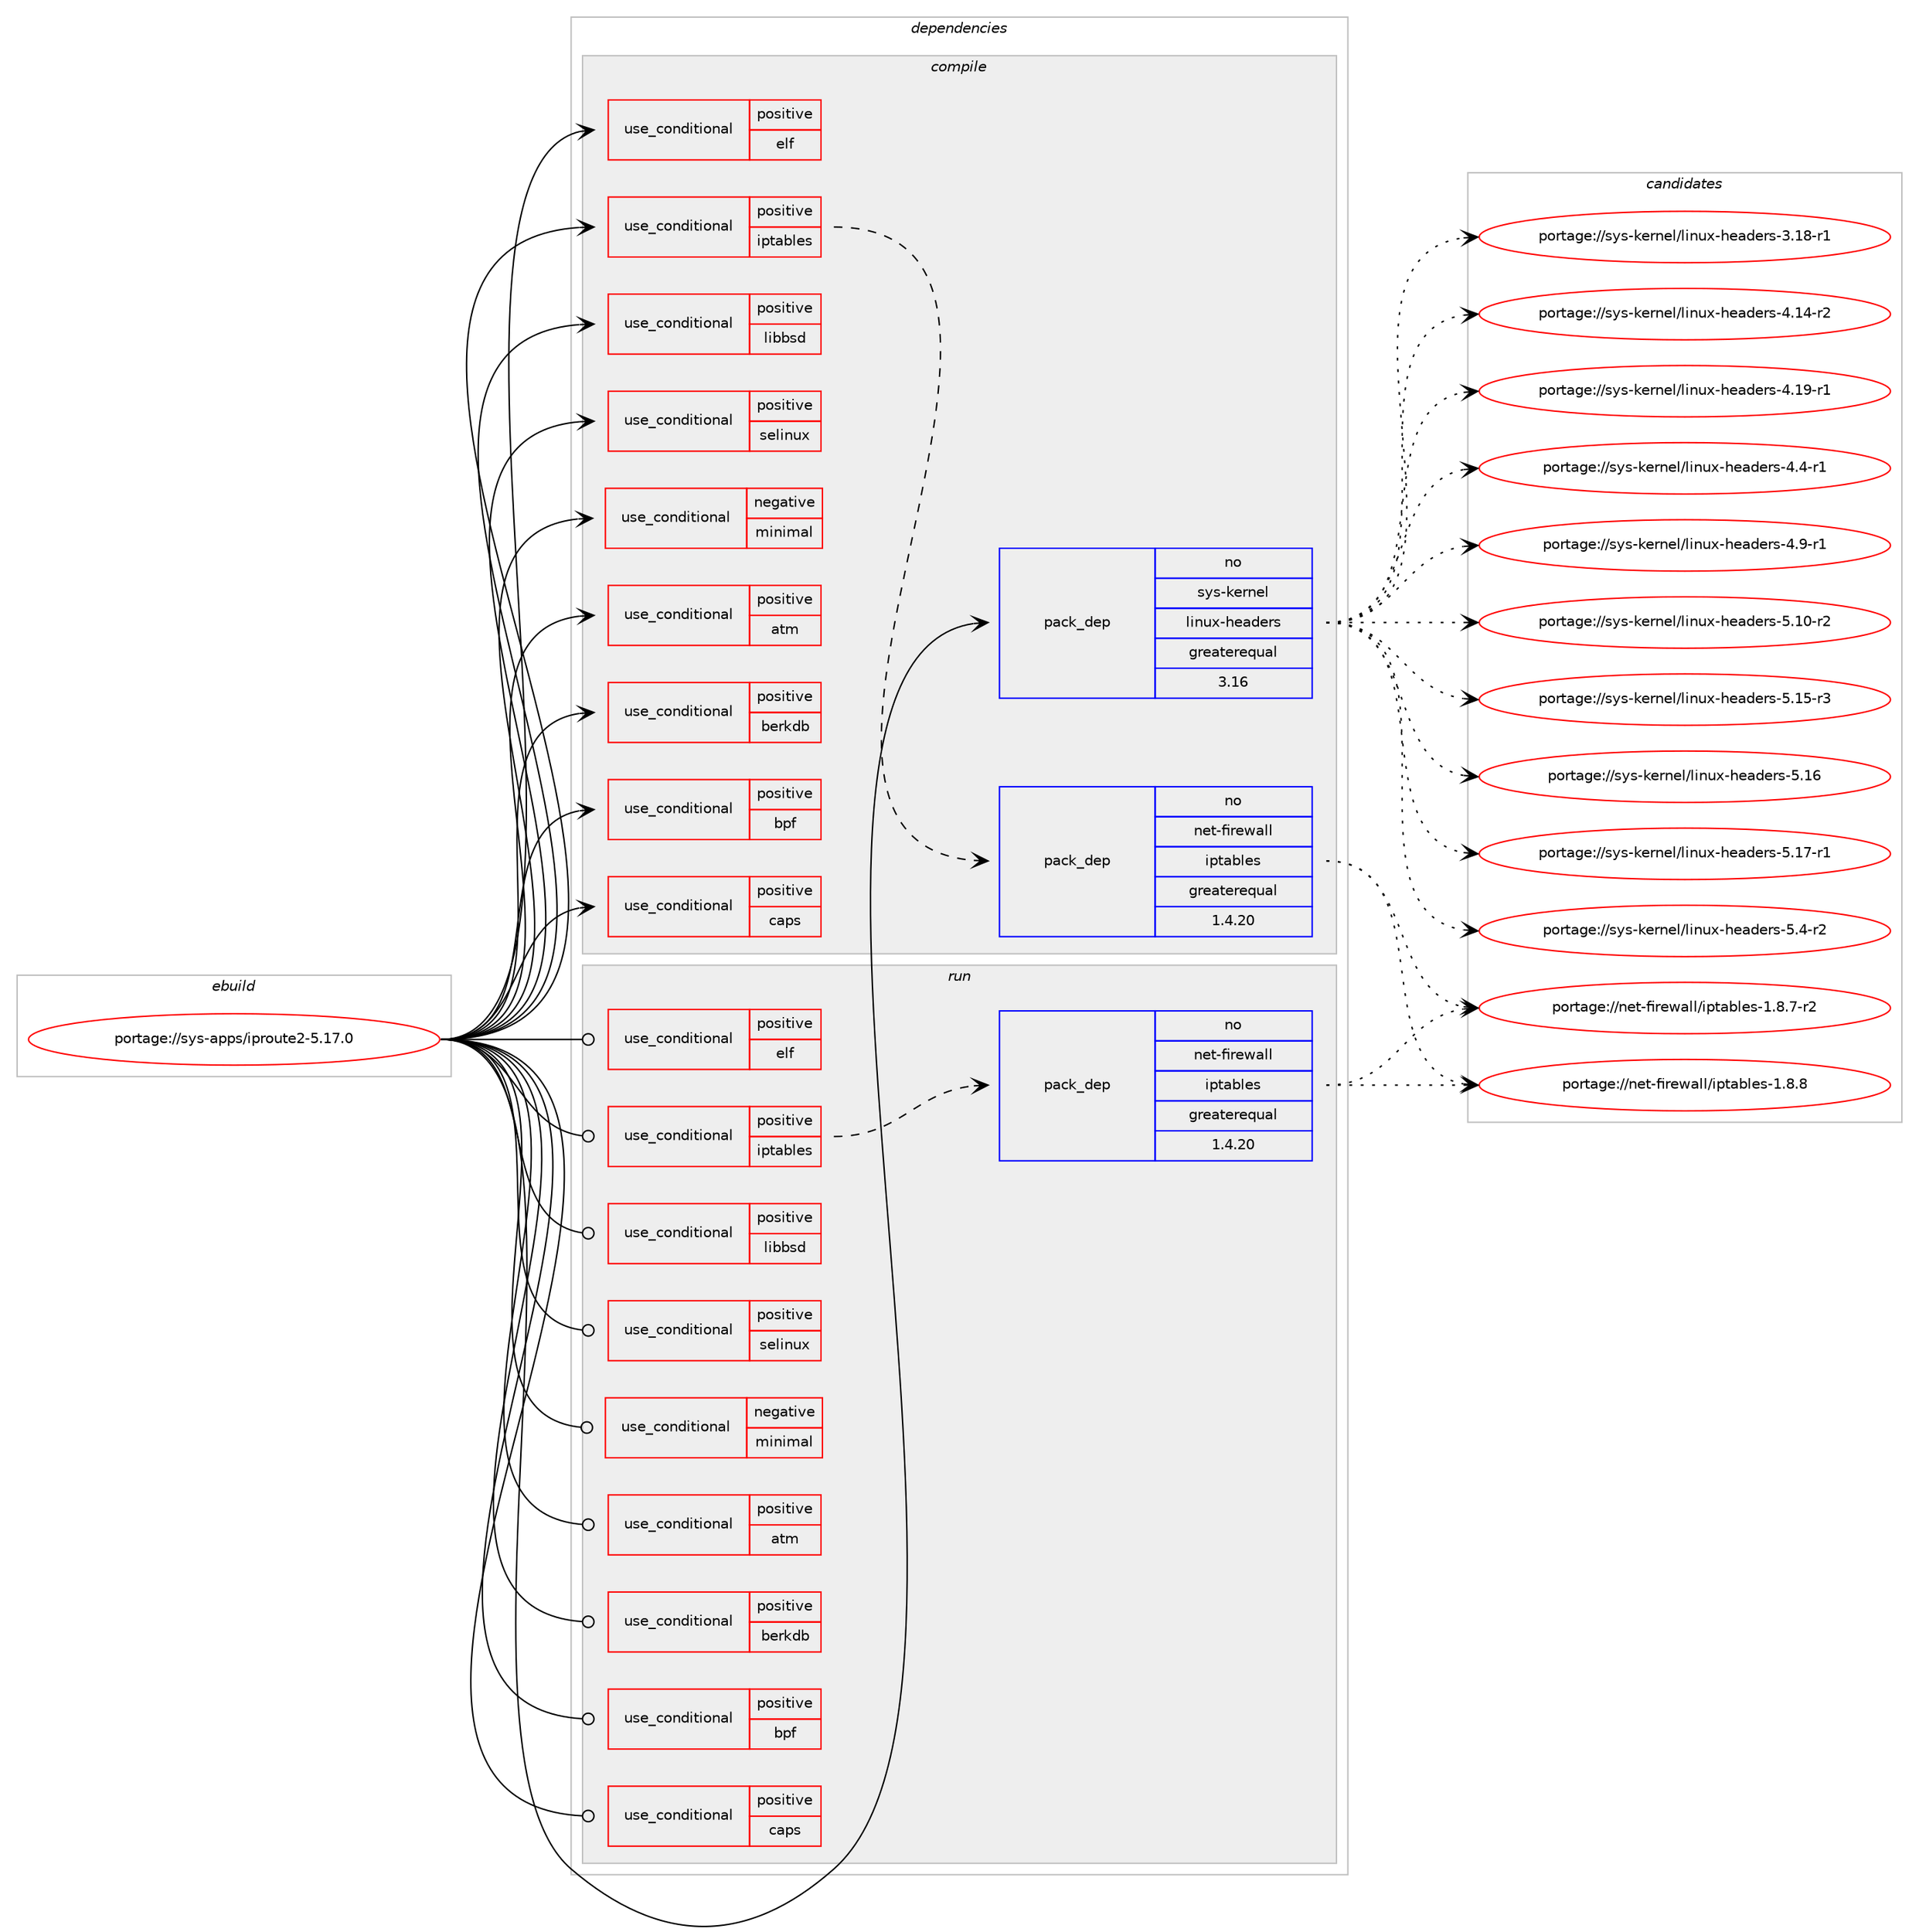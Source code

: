 digraph prolog {

# *************
# Graph options
# *************

newrank=true;
concentrate=true;
compound=true;
graph [rankdir=LR,fontname=Helvetica,fontsize=10,ranksep=1.5];#, ranksep=2.5, nodesep=0.2];
edge  [arrowhead=vee];
node  [fontname=Helvetica,fontsize=10];

# **********
# The ebuild
# **********

subgraph cluster_leftcol {
color=gray;
label=<<i>ebuild</i>>;
id [label="portage://sys-apps/iproute2-5.17.0", color=red, width=4, href="../sys-apps/iproute2-5.17.0.svg"];
}

# ****************
# The dependencies
# ****************

subgraph cluster_midcol {
color=gray;
label=<<i>dependencies</i>>;
subgraph cluster_compile {
fillcolor="#eeeeee";
style=filled;
label=<<i>compile</i>>;
subgraph cond417 {
dependency1535 [label=<<TABLE BORDER="0" CELLBORDER="1" CELLSPACING="0" CELLPADDING="4"><TR><TD ROWSPAN="3" CELLPADDING="10">use_conditional</TD></TR><TR><TD>negative</TD></TR><TR><TD>minimal</TD></TR></TABLE>>, shape=none, color=red];
# *** BEGIN UNKNOWN DEPENDENCY TYPE (TODO) ***
# dependency1535 -> package_dependency(portage://sys-apps/iproute2-5.17.0,install,no,net-libs,libmnl,none,[,,],any_same_slot,[])
# *** END UNKNOWN DEPENDENCY TYPE (TODO) ***

}
id:e -> dependency1535:w [weight=20,style="solid",arrowhead="vee"];
subgraph cond418 {
dependency1536 [label=<<TABLE BORDER="0" CELLBORDER="1" CELLSPACING="0" CELLPADDING="4"><TR><TD ROWSPAN="3" CELLPADDING="10">use_conditional</TD></TR><TR><TD>positive</TD></TR><TR><TD>atm</TD></TR></TABLE>>, shape=none, color=red];
# *** BEGIN UNKNOWN DEPENDENCY TYPE (TODO) ***
# dependency1536 -> package_dependency(portage://sys-apps/iproute2-5.17.0,install,no,net-dialup,linux-atm,none,[,,],[],[])
# *** END UNKNOWN DEPENDENCY TYPE (TODO) ***

}
id:e -> dependency1536:w [weight=20,style="solid",arrowhead="vee"];
subgraph cond419 {
dependency1537 [label=<<TABLE BORDER="0" CELLBORDER="1" CELLSPACING="0" CELLPADDING="4"><TR><TD ROWSPAN="3" CELLPADDING="10">use_conditional</TD></TR><TR><TD>positive</TD></TR><TR><TD>berkdb</TD></TR></TABLE>>, shape=none, color=red];
# *** BEGIN UNKNOWN DEPENDENCY TYPE (TODO) ***
# dependency1537 -> package_dependency(portage://sys-apps/iproute2-5.17.0,install,no,sys-libs,db,none,[,,],any_same_slot,[])
# *** END UNKNOWN DEPENDENCY TYPE (TODO) ***

}
id:e -> dependency1537:w [weight=20,style="solid",arrowhead="vee"];
subgraph cond420 {
dependency1538 [label=<<TABLE BORDER="0" CELLBORDER="1" CELLSPACING="0" CELLPADDING="4"><TR><TD ROWSPAN="3" CELLPADDING="10">use_conditional</TD></TR><TR><TD>positive</TD></TR><TR><TD>bpf</TD></TR></TABLE>>, shape=none, color=red];
# *** BEGIN UNKNOWN DEPENDENCY TYPE (TODO) ***
# dependency1538 -> package_dependency(portage://sys-apps/iproute2-5.17.0,install,no,dev-libs,libbpf,none,[,,],any_same_slot,[])
# *** END UNKNOWN DEPENDENCY TYPE (TODO) ***

}
id:e -> dependency1538:w [weight=20,style="solid",arrowhead="vee"];
subgraph cond421 {
dependency1539 [label=<<TABLE BORDER="0" CELLBORDER="1" CELLSPACING="0" CELLPADDING="4"><TR><TD ROWSPAN="3" CELLPADDING="10">use_conditional</TD></TR><TR><TD>positive</TD></TR><TR><TD>caps</TD></TR></TABLE>>, shape=none, color=red];
# *** BEGIN UNKNOWN DEPENDENCY TYPE (TODO) ***
# dependency1539 -> package_dependency(portage://sys-apps/iproute2-5.17.0,install,no,sys-libs,libcap,none,[,,],[],[])
# *** END UNKNOWN DEPENDENCY TYPE (TODO) ***

}
id:e -> dependency1539:w [weight=20,style="solid",arrowhead="vee"];
subgraph cond422 {
dependency1540 [label=<<TABLE BORDER="0" CELLBORDER="1" CELLSPACING="0" CELLPADDING="4"><TR><TD ROWSPAN="3" CELLPADDING="10">use_conditional</TD></TR><TR><TD>positive</TD></TR><TR><TD>elf</TD></TR></TABLE>>, shape=none, color=red];
# *** BEGIN UNKNOWN DEPENDENCY TYPE (TODO) ***
# dependency1540 -> package_dependency(portage://sys-apps/iproute2-5.17.0,install,no,virtual,libelf,none,[,,],any_same_slot,[])
# *** END UNKNOWN DEPENDENCY TYPE (TODO) ***

}
id:e -> dependency1540:w [weight=20,style="solid",arrowhead="vee"];
subgraph cond423 {
dependency1541 [label=<<TABLE BORDER="0" CELLBORDER="1" CELLSPACING="0" CELLPADDING="4"><TR><TD ROWSPAN="3" CELLPADDING="10">use_conditional</TD></TR><TR><TD>positive</TD></TR><TR><TD>iptables</TD></TR></TABLE>>, shape=none, color=red];
subgraph pack1118 {
dependency1542 [label=<<TABLE BORDER="0" CELLBORDER="1" CELLSPACING="0" CELLPADDING="4" WIDTH="220"><TR><TD ROWSPAN="6" CELLPADDING="30">pack_dep</TD></TR><TR><TD WIDTH="110">no</TD></TR><TR><TD>net-firewall</TD></TR><TR><TD>iptables</TD></TR><TR><TD>greaterequal</TD></TR><TR><TD>1.4.20</TD></TR></TABLE>>, shape=none, color=blue];
}
dependency1541:e -> dependency1542:w [weight=20,style="dashed",arrowhead="vee"];
}
id:e -> dependency1541:w [weight=20,style="solid",arrowhead="vee"];
subgraph cond424 {
dependency1543 [label=<<TABLE BORDER="0" CELLBORDER="1" CELLSPACING="0" CELLPADDING="4"><TR><TD ROWSPAN="3" CELLPADDING="10">use_conditional</TD></TR><TR><TD>positive</TD></TR><TR><TD>libbsd</TD></TR></TABLE>>, shape=none, color=red];
# *** BEGIN UNKNOWN DEPENDENCY TYPE (TODO) ***
# dependency1543 -> package_dependency(portage://sys-apps/iproute2-5.17.0,install,no,dev-libs,libbsd,none,[,,],[],[])
# *** END UNKNOWN DEPENDENCY TYPE (TODO) ***

}
id:e -> dependency1543:w [weight=20,style="solid",arrowhead="vee"];
subgraph cond425 {
dependency1544 [label=<<TABLE BORDER="0" CELLBORDER="1" CELLSPACING="0" CELLPADDING="4"><TR><TD ROWSPAN="3" CELLPADDING="10">use_conditional</TD></TR><TR><TD>positive</TD></TR><TR><TD>selinux</TD></TR></TABLE>>, shape=none, color=red];
# *** BEGIN UNKNOWN DEPENDENCY TYPE (TODO) ***
# dependency1544 -> package_dependency(portage://sys-apps/iproute2-5.17.0,install,no,sys-libs,libselinux,none,[,,],[],[])
# *** END UNKNOWN DEPENDENCY TYPE (TODO) ***

}
id:e -> dependency1544:w [weight=20,style="solid",arrowhead="vee"];
subgraph pack1119 {
dependency1545 [label=<<TABLE BORDER="0" CELLBORDER="1" CELLSPACING="0" CELLPADDING="4" WIDTH="220"><TR><TD ROWSPAN="6" CELLPADDING="30">pack_dep</TD></TR><TR><TD WIDTH="110">no</TD></TR><TR><TD>sys-kernel</TD></TR><TR><TD>linux-headers</TD></TR><TR><TD>greaterequal</TD></TR><TR><TD>3.16</TD></TR></TABLE>>, shape=none, color=blue];
}
id:e -> dependency1545:w [weight=20,style="solid",arrowhead="vee"];
# *** BEGIN UNKNOWN DEPENDENCY TYPE (TODO) ***
# id -> package_dependency(portage://sys-apps/iproute2-5.17.0,install,weak,net-misc,arpd,none,[,,],[],[])
# *** END UNKNOWN DEPENDENCY TYPE (TODO) ***

}
subgraph cluster_compileandrun {
fillcolor="#eeeeee";
style=filled;
label=<<i>compile and run</i>>;
}
subgraph cluster_run {
fillcolor="#eeeeee";
style=filled;
label=<<i>run</i>>;
subgraph cond426 {
dependency1546 [label=<<TABLE BORDER="0" CELLBORDER="1" CELLSPACING="0" CELLPADDING="4"><TR><TD ROWSPAN="3" CELLPADDING="10">use_conditional</TD></TR><TR><TD>negative</TD></TR><TR><TD>minimal</TD></TR></TABLE>>, shape=none, color=red];
# *** BEGIN UNKNOWN DEPENDENCY TYPE (TODO) ***
# dependency1546 -> package_dependency(portage://sys-apps/iproute2-5.17.0,run,no,net-libs,libmnl,none,[,,],any_same_slot,[])
# *** END UNKNOWN DEPENDENCY TYPE (TODO) ***

}
id:e -> dependency1546:w [weight=20,style="solid",arrowhead="odot"];
subgraph cond427 {
dependency1547 [label=<<TABLE BORDER="0" CELLBORDER="1" CELLSPACING="0" CELLPADDING="4"><TR><TD ROWSPAN="3" CELLPADDING="10">use_conditional</TD></TR><TR><TD>positive</TD></TR><TR><TD>atm</TD></TR></TABLE>>, shape=none, color=red];
# *** BEGIN UNKNOWN DEPENDENCY TYPE (TODO) ***
# dependency1547 -> package_dependency(portage://sys-apps/iproute2-5.17.0,run,no,net-dialup,linux-atm,none,[,,],[],[])
# *** END UNKNOWN DEPENDENCY TYPE (TODO) ***

}
id:e -> dependency1547:w [weight=20,style="solid",arrowhead="odot"];
subgraph cond428 {
dependency1548 [label=<<TABLE BORDER="0" CELLBORDER="1" CELLSPACING="0" CELLPADDING="4"><TR><TD ROWSPAN="3" CELLPADDING="10">use_conditional</TD></TR><TR><TD>positive</TD></TR><TR><TD>berkdb</TD></TR></TABLE>>, shape=none, color=red];
# *** BEGIN UNKNOWN DEPENDENCY TYPE (TODO) ***
# dependency1548 -> package_dependency(portage://sys-apps/iproute2-5.17.0,run,no,sys-libs,db,none,[,,],any_same_slot,[])
# *** END UNKNOWN DEPENDENCY TYPE (TODO) ***

}
id:e -> dependency1548:w [weight=20,style="solid",arrowhead="odot"];
subgraph cond429 {
dependency1549 [label=<<TABLE BORDER="0" CELLBORDER="1" CELLSPACING="0" CELLPADDING="4"><TR><TD ROWSPAN="3" CELLPADDING="10">use_conditional</TD></TR><TR><TD>positive</TD></TR><TR><TD>bpf</TD></TR></TABLE>>, shape=none, color=red];
# *** BEGIN UNKNOWN DEPENDENCY TYPE (TODO) ***
# dependency1549 -> package_dependency(portage://sys-apps/iproute2-5.17.0,run,no,dev-libs,libbpf,none,[,,],any_same_slot,[])
# *** END UNKNOWN DEPENDENCY TYPE (TODO) ***

}
id:e -> dependency1549:w [weight=20,style="solid",arrowhead="odot"];
subgraph cond430 {
dependency1550 [label=<<TABLE BORDER="0" CELLBORDER="1" CELLSPACING="0" CELLPADDING="4"><TR><TD ROWSPAN="3" CELLPADDING="10">use_conditional</TD></TR><TR><TD>positive</TD></TR><TR><TD>caps</TD></TR></TABLE>>, shape=none, color=red];
# *** BEGIN UNKNOWN DEPENDENCY TYPE (TODO) ***
# dependency1550 -> package_dependency(portage://sys-apps/iproute2-5.17.0,run,no,sys-libs,libcap,none,[,,],[],[])
# *** END UNKNOWN DEPENDENCY TYPE (TODO) ***

}
id:e -> dependency1550:w [weight=20,style="solid",arrowhead="odot"];
subgraph cond431 {
dependency1551 [label=<<TABLE BORDER="0" CELLBORDER="1" CELLSPACING="0" CELLPADDING="4"><TR><TD ROWSPAN="3" CELLPADDING="10">use_conditional</TD></TR><TR><TD>positive</TD></TR><TR><TD>elf</TD></TR></TABLE>>, shape=none, color=red];
# *** BEGIN UNKNOWN DEPENDENCY TYPE (TODO) ***
# dependency1551 -> package_dependency(portage://sys-apps/iproute2-5.17.0,run,no,virtual,libelf,none,[,,],any_same_slot,[])
# *** END UNKNOWN DEPENDENCY TYPE (TODO) ***

}
id:e -> dependency1551:w [weight=20,style="solid",arrowhead="odot"];
subgraph cond432 {
dependency1552 [label=<<TABLE BORDER="0" CELLBORDER="1" CELLSPACING="0" CELLPADDING="4"><TR><TD ROWSPAN="3" CELLPADDING="10">use_conditional</TD></TR><TR><TD>positive</TD></TR><TR><TD>iptables</TD></TR></TABLE>>, shape=none, color=red];
subgraph pack1120 {
dependency1553 [label=<<TABLE BORDER="0" CELLBORDER="1" CELLSPACING="0" CELLPADDING="4" WIDTH="220"><TR><TD ROWSPAN="6" CELLPADDING="30">pack_dep</TD></TR><TR><TD WIDTH="110">no</TD></TR><TR><TD>net-firewall</TD></TR><TR><TD>iptables</TD></TR><TR><TD>greaterequal</TD></TR><TR><TD>1.4.20</TD></TR></TABLE>>, shape=none, color=blue];
}
dependency1552:e -> dependency1553:w [weight=20,style="dashed",arrowhead="vee"];
}
id:e -> dependency1552:w [weight=20,style="solid",arrowhead="odot"];
subgraph cond433 {
dependency1554 [label=<<TABLE BORDER="0" CELLBORDER="1" CELLSPACING="0" CELLPADDING="4"><TR><TD ROWSPAN="3" CELLPADDING="10">use_conditional</TD></TR><TR><TD>positive</TD></TR><TR><TD>libbsd</TD></TR></TABLE>>, shape=none, color=red];
# *** BEGIN UNKNOWN DEPENDENCY TYPE (TODO) ***
# dependency1554 -> package_dependency(portage://sys-apps/iproute2-5.17.0,run,no,dev-libs,libbsd,none,[,,],[],[])
# *** END UNKNOWN DEPENDENCY TYPE (TODO) ***

}
id:e -> dependency1554:w [weight=20,style="solid",arrowhead="odot"];
subgraph cond434 {
dependency1555 [label=<<TABLE BORDER="0" CELLBORDER="1" CELLSPACING="0" CELLPADDING="4"><TR><TD ROWSPAN="3" CELLPADDING="10">use_conditional</TD></TR><TR><TD>positive</TD></TR><TR><TD>selinux</TD></TR></TABLE>>, shape=none, color=red];
# *** BEGIN UNKNOWN DEPENDENCY TYPE (TODO) ***
# dependency1555 -> package_dependency(portage://sys-apps/iproute2-5.17.0,run,no,sys-libs,libselinux,none,[,,],[],[])
# *** END UNKNOWN DEPENDENCY TYPE (TODO) ***

}
id:e -> dependency1555:w [weight=20,style="solid",arrowhead="odot"];
# *** BEGIN UNKNOWN DEPENDENCY TYPE (TODO) ***
# id -> package_dependency(portage://sys-apps/iproute2-5.17.0,run,weak,net-misc,arpd,none,[,,],[],[])
# *** END UNKNOWN DEPENDENCY TYPE (TODO) ***

}
}

# **************
# The candidates
# **************

subgraph cluster_choices {
rank=same;
color=gray;
label=<<i>candidates</i>>;

subgraph choice1118 {
color=black;
nodesep=1;
choice11010111645102105114101119971081084710511211697981081011154549465646554511450 [label="portage://net-firewall/iptables-1.8.7-r2", color=red, width=4,href="../net-firewall/iptables-1.8.7-r2.svg"];
choice1101011164510210511410111997108108471051121169798108101115454946564656 [label="portage://net-firewall/iptables-1.8.8", color=red, width=4,href="../net-firewall/iptables-1.8.8.svg"];
dependency1542:e -> choice11010111645102105114101119971081084710511211697981081011154549465646554511450:w [style=dotted,weight="100"];
dependency1542:e -> choice1101011164510210511410111997108108471051121169798108101115454946564656:w [style=dotted,weight="100"];
}
subgraph choice1119 {
color=black;
nodesep=1;
choice1151211154510710111411010110847108105110117120451041019710010111411545514649564511449 [label="portage://sys-kernel/linux-headers-3.18-r1", color=red, width=4,href="../sys-kernel/linux-headers-3.18-r1.svg"];
choice1151211154510710111411010110847108105110117120451041019710010111411545524649524511450 [label="portage://sys-kernel/linux-headers-4.14-r2", color=red, width=4,href="../sys-kernel/linux-headers-4.14-r2.svg"];
choice1151211154510710111411010110847108105110117120451041019710010111411545524649574511449 [label="portage://sys-kernel/linux-headers-4.19-r1", color=red, width=4,href="../sys-kernel/linux-headers-4.19-r1.svg"];
choice11512111545107101114110101108471081051101171204510410197100101114115455246524511449 [label="portage://sys-kernel/linux-headers-4.4-r1", color=red, width=4,href="../sys-kernel/linux-headers-4.4-r1.svg"];
choice11512111545107101114110101108471081051101171204510410197100101114115455246574511449 [label="portage://sys-kernel/linux-headers-4.9-r1", color=red, width=4,href="../sys-kernel/linux-headers-4.9-r1.svg"];
choice1151211154510710111411010110847108105110117120451041019710010111411545534649484511450 [label="portage://sys-kernel/linux-headers-5.10-r2", color=red, width=4,href="../sys-kernel/linux-headers-5.10-r2.svg"];
choice1151211154510710111411010110847108105110117120451041019710010111411545534649534511451 [label="portage://sys-kernel/linux-headers-5.15-r3", color=red, width=4,href="../sys-kernel/linux-headers-5.15-r3.svg"];
choice115121115451071011141101011084710810511011712045104101971001011141154553464954 [label="portage://sys-kernel/linux-headers-5.16", color=red, width=4,href="../sys-kernel/linux-headers-5.16.svg"];
choice1151211154510710111411010110847108105110117120451041019710010111411545534649554511449 [label="portage://sys-kernel/linux-headers-5.17-r1", color=red, width=4,href="../sys-kernel/linux-headers-5.17-r1.svg"];
choice11512111545107101114110101108471081051101171204510410197100101114115455346524511450 [label="portage://sys-kernel/linux-headers-5.4-r2", color=red, width=4,href="../sys-kernel/linux-headers-5.4-r2.svg"];
dependency1545:e -> choice1151211154510710111411010110847108105110117120451041019710010111411545514649564511449:w [style=dotted,weight="100"];
dependency1545:e -> choice1151211154510710111411010110847108105110117120451041019710010111411545524649524511450:w [style=dotted,weight="100"];
dependency1545:e -> choice1151211154510710111411010110847108105110117120451041019710010111411545524649574511449:w [style=dotted,weight="100"];
dependency1545:e -> choice11512111545107101114110101108471081051101171204510410197100101114115455246524511449:w [style=dotted,weight="100"];
dependency1545:e -> choice11512111545107101114110101108471081051101171204510410197100101114115455246574511449:w [style=dotted,weight="100"];
dependency1545:e -> choice1151211154510710111411010110847108105110117120451041019710010111411545534649484511450:w [style=dotted,weight="100"];
dependency1545:e -> choice1151211154510710111411010110847108105110117120451041019710010111411545534649534511451:w [style=dotted,weight="100"];
dependency1545:e -> choice115121115451071011141101011084710810511011712045104101971001011141154553464954:w [style=dotted,weight="100"];
dependency1545:e -> choice1151211154510710111411010110847108105110117120451041019710010111411545534649554511449:w [style=dotted,weight="100"];
dependency1545:e -> choice11512111545107101114110101108471081051101171204510410197100101114115455346524511450:w [style=dotted,weight="100"];
}
subgraph choice1120 {
color=black;
nodesep=1;
choice11010111645102105114101119971081084710511211697981081011154549465646554511450 [label="portage://net-firewall/iptables-1.8.7-r2", color=red, width=4,href="../net-firewall/iptables-1.8.7-r2.svg"];
choice1101011164510210511410111997108108471051121169798108101115454946564656 [label="portage://net-firewall/iptables-1.8.8", color=red, width=4,href="../net-firewall/iptables-1.8.8.svg"];
dependency1553:e -> choice11010111645102105114101119971081084710511211697981081011154549465646554511450:w [style=dotted,weight="100"];
dependency1553:e -> choice1101011164510210511410111997108108471051121169798108101115454946564656:w [style=dotted,weight="100"];
}
}

}
